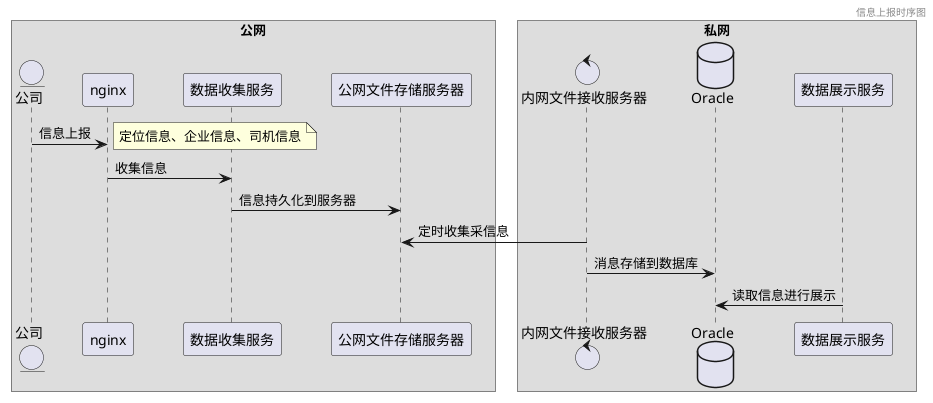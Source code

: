 # 信息上报时序图
@startuml

header 信息上报时序图

skinparam ParticipantPadding 20
skinparam BoxPadding 10

box "公网"
entity      公司
participant nginx
participant 数据收集服务
participant 公网文件存储服务器
end box



box "私网"
control     内网文件接收服务器
database    Oracle
participant 数据展示服务
end box

公司 -> nginx : 信息上报
note right: 定位信息、企业信息、司机信息
nginx -> 数据收集服务 : 收集信息
数据收集服务 -> 公网文件存储服务器 : 信息持久化到服务器

内网文件接收服务器 -> 公网文件存储服务器 : 定时收集采信息
内网文件接收服务器 -> Oracle : 消息存储到数据库
数据展示服务 -> Oracle : 读取信息进行展示


@enduml